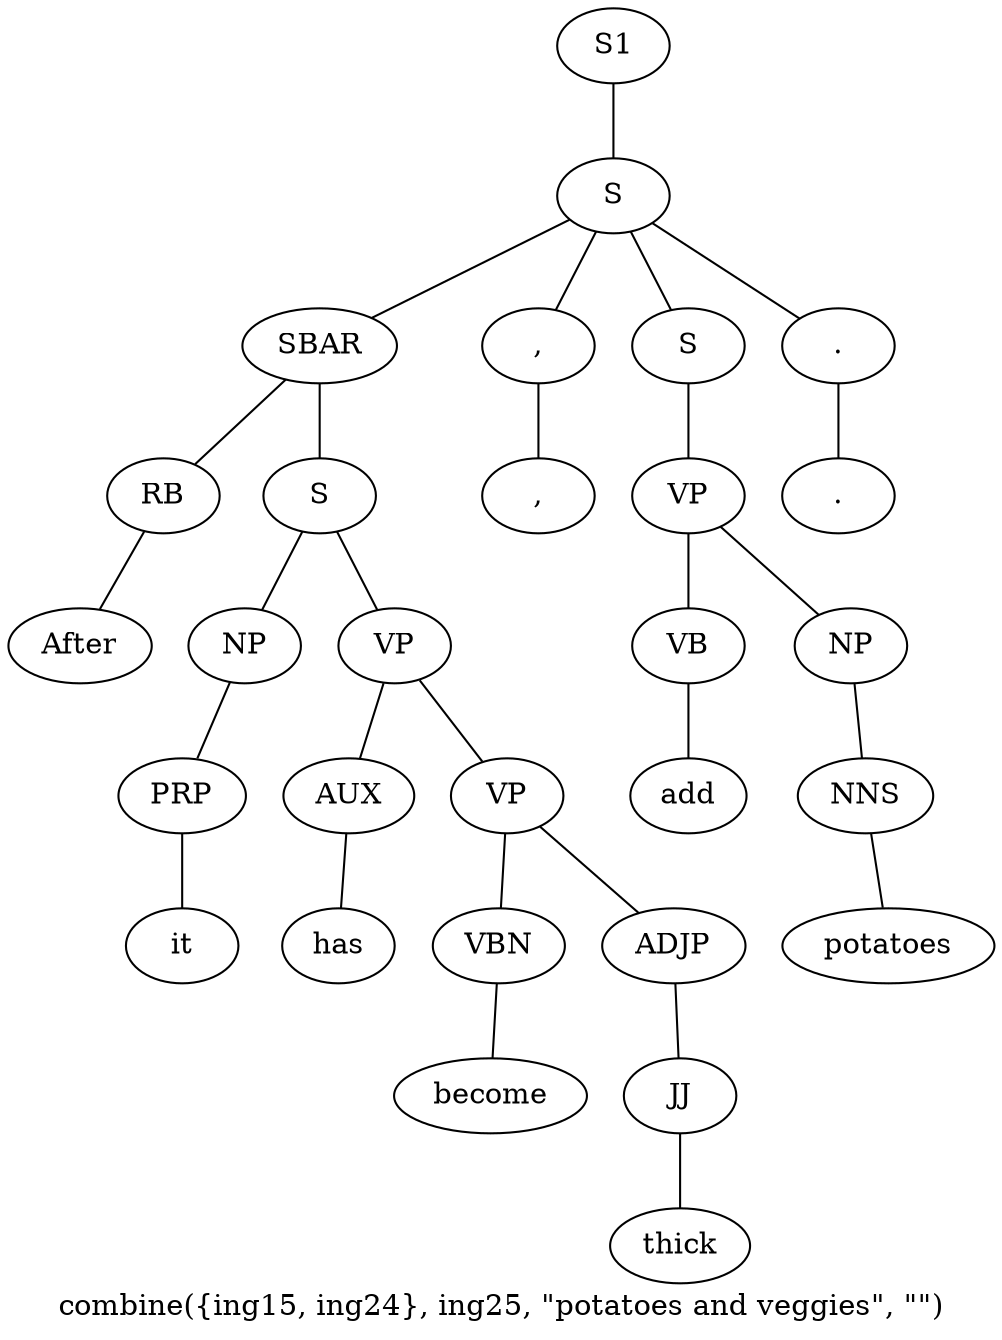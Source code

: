 graph SyntaxGraph {
	label = "combine({ing15, ing24}, ing25, \"potatoes and veggies\", \"\")";
	Node0 [label="S1"];
	Node1 [label="S"];
	Node2 [label="SBAR"];
	Node3 [label="RB"];
	Node4 [label="After"];
	Node5 [label="S"];
	Node6 [label="NP"];
	Node7 [label="PRP"];
	Node8 [label="it"];
	Node9 [label="VP"];
	Node10 [label="AUX"];
	Node11 [label="has"];
	Node12 [label="VP"];
	Node13 [label="VBN"];
	Node14 [label="become"];
	Node15 [label="ADJP"];
	Node16 [label="JJ"];
	Node17 [label="thick"];
	Node18 [label=","];
	Node19 [label=","];
	Node20 [label="S"];
	Node21 [label="VP"];
	Node22 [label="VB"];
	Node23 [label="add"];
	Node24 [label="NP"];
	Node25 [label="NNS"];
	Node26 [label="potatoes"];
	Node27 [label="."];
	Node28 [label="."];

	Node0 -- Node1;
	Node1 -- Node2;
	Node1 -- Node18;
	Node1 -- Node20;
	Node1 -- Node27;
	Node2 -- Node3;
	Node2 -- Node5;
	Node3 -- Node4;
	Node5 -- Node6;
	Node5 -- Node9;
	Node6 -- Node7;
	Node7 -- Node8;
	Node9 -- Node10;
	Node9 -- Node12;
	Node10 -- Node11;
	Node12 -- Node13;
	Node12 -- Node15;
	Node13 -- Node14;
	Node15 -- Node16;
	Node16 -- Node17;
	Node18 -- Node19;
	Node20 -- Node21;
	Node21 -- Node22;
	Node21 -- Node24;
	Node22 -- Node23;
	Node24 -- Node25;
	Node25 -- Node26;
	Node27 -- Node28;
}